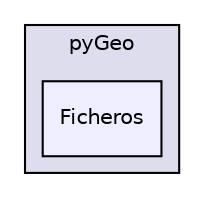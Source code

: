 digraph "/home/toni/Dropbox/pyGeo/Ficheros" {
  compound=true
  node [ fontsize="10", fontname="Helvetica"];
  edge [ labelfontsize="10", labelfontname="Helvetica"];
  subgraph clusterdir_e2627865121f9a1fcbd3858eeb7187ed {
    graph [ bgcolor="#ddddee", pencolor="black", label="pyGeo" fontname="Helvetica", fontsize="10", URL="dir_e2627865121f9a1fcbd3858eeb7187ed.html"]
  dir_598a923bbf234682817dfe109eb0fd6a [shape=box, label="Ficheros", style="filled", fillcolor="#eeeeff", pencolor="black", URL="dir_598a923bbf234682817dfe109eb0fd6a.html"];
  }
}
